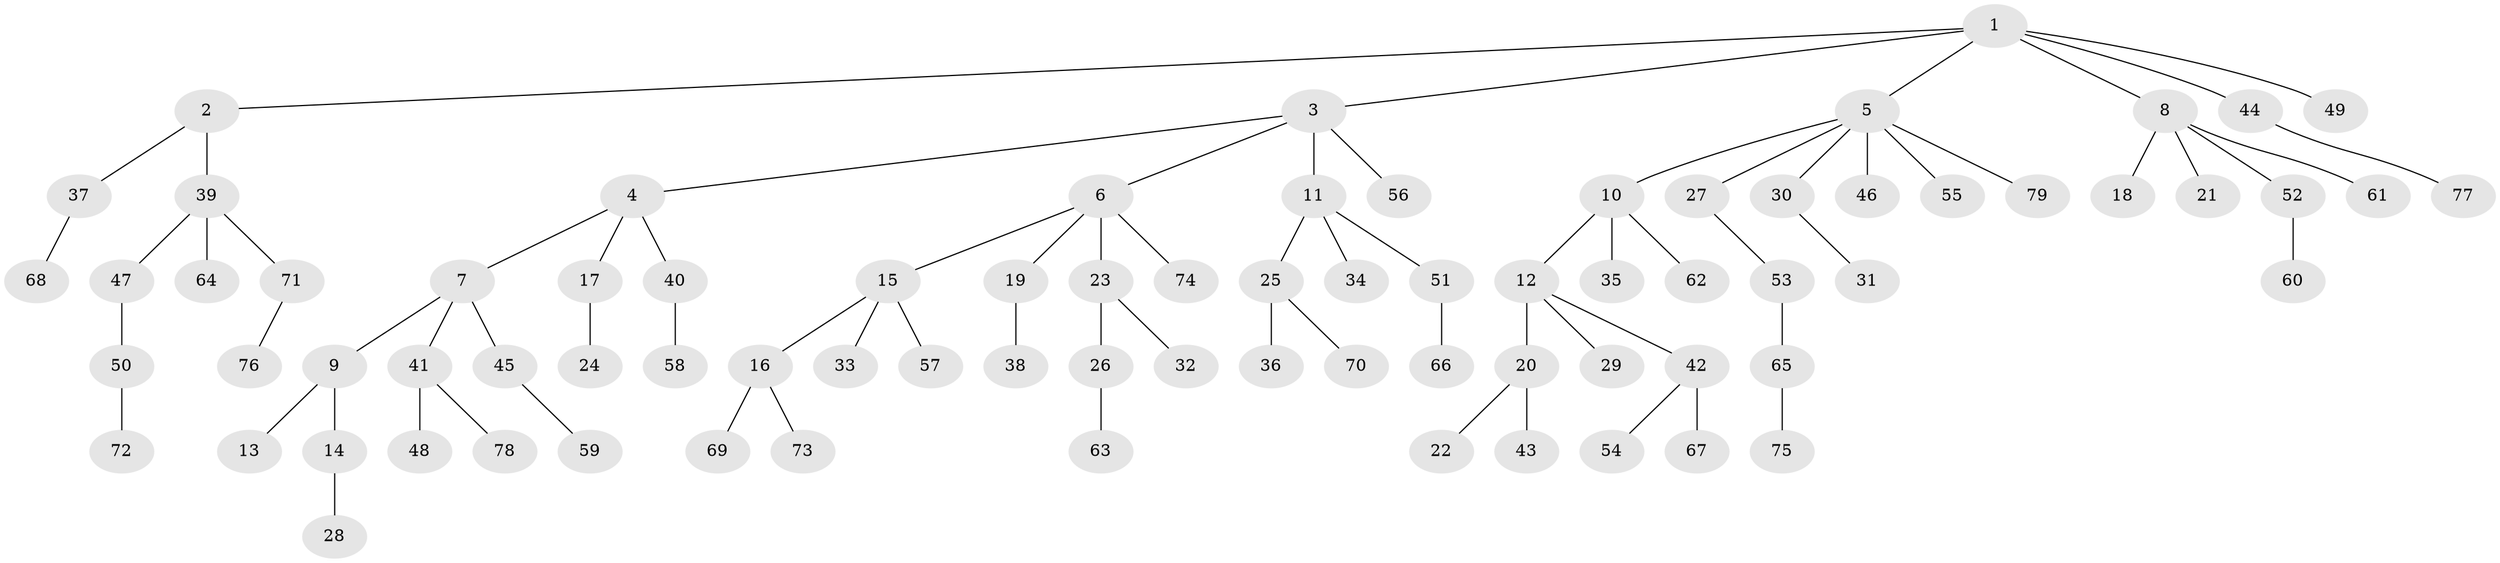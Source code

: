 // coarse degree distribution, {4: 0.10256410256410256, 1: 0.6410256410256411, 11: 0.02564102564102564, 2: 0.20512820512820512, 8: 0.02564102564102564}
// Generated by graph-tools (version 1.1) at 2025/56/03/04/25 21:56:44]
// undirected, 79 vertices, 78 edges
graph export_dot {
graph [start="1"]
  node [color=gray90,style=filled];
  1;
  2;
  3;
  4;
  5;
  6;
  7;
  8;
  9;
  10;
  11;
  12;
  13;
  14;
  15;
  16;
  17;
  18;
  19;
  20;
  21;
  22;
  23;
  24;
  25;
  26;
  27;
  28;
  29;
  30;
  31;
  32;
  33;
  34;
  35;
  36;
  37;
  38;
  39;
  40;
  41;
  42;
  43;
  44;
  45;
  46;
  47;
  48;
  49;
  50;
  51;
  52;
  53;
  54;
  55;
  56;
  57;
  58;
  59;
  60;
  61;
  62;
  63;
  64;
  65;
  66;
  67;
  68;
  69;
  70;
  71;
  72;
  73;
  74;
  75;
  76;
  77;
  78;
  79;
  1 -- 2;
  1 -- 3;
  1 -- 5;
  1 -- 8;
  1 -- 44;
  1 -- 49;
  2 -- 37;
  2 -- 39;
  3 -- 4;
  3 -- 6;
  3 -- 11;
  3 -- 56;
  4 -- 7;
  4 -- 17;
  4 -- 40;
  5 -- 10;
  5 -- 27;
  5 -- 30;
  5 -- 46;
  5 -- 55;
  5 -- 79;
  6 -- 15;
  6 -- 19;
  6 -- 23;
  6 -- 74;
  7 -- 9;
  7 -- 41;
  7 -- 45;
  8 -- 18;
  8 -- 21;
  8 -- 52;
  8 -- 61;
  9 -- 13;
  9 -- 14;
  10 -- 12;
  10 -- 35;
  10 -- 62;
  11 -- 25;
  11 -- 34;
  11 -- 51;
  12 -- 20;
  12 -- 29;
  12 -- 42;
  14 -- 28;
  15 -- 16;
  15 -- 33;
  15 -- 57;
  16 -- 69;
  16 -- 73;
  17 -- 24;
  19 -- 38;
  20 -- 22;
  20 -- 43;
  23 -- 26;
  23 -- 32;
  25 -- 36;
  25 -- 70;
  26 -- 63;
  27 -- 53;
  30 -- 31;
  37 -- 68;
  39 -- 47;
  39 -- 64;
  39 -- 71;
  40 -- 58;
  41 -- 48;
  41 -- 78;
  42 -- 54;
  42 -- 67;
  44 -- 77;
  45 -- 59;
  47 -- 50;
  50 -- 72;
  51 -- 66;
  52 -- 60;
  53 -- 65;
  65 -- 75;
  71 -- 76;
}
